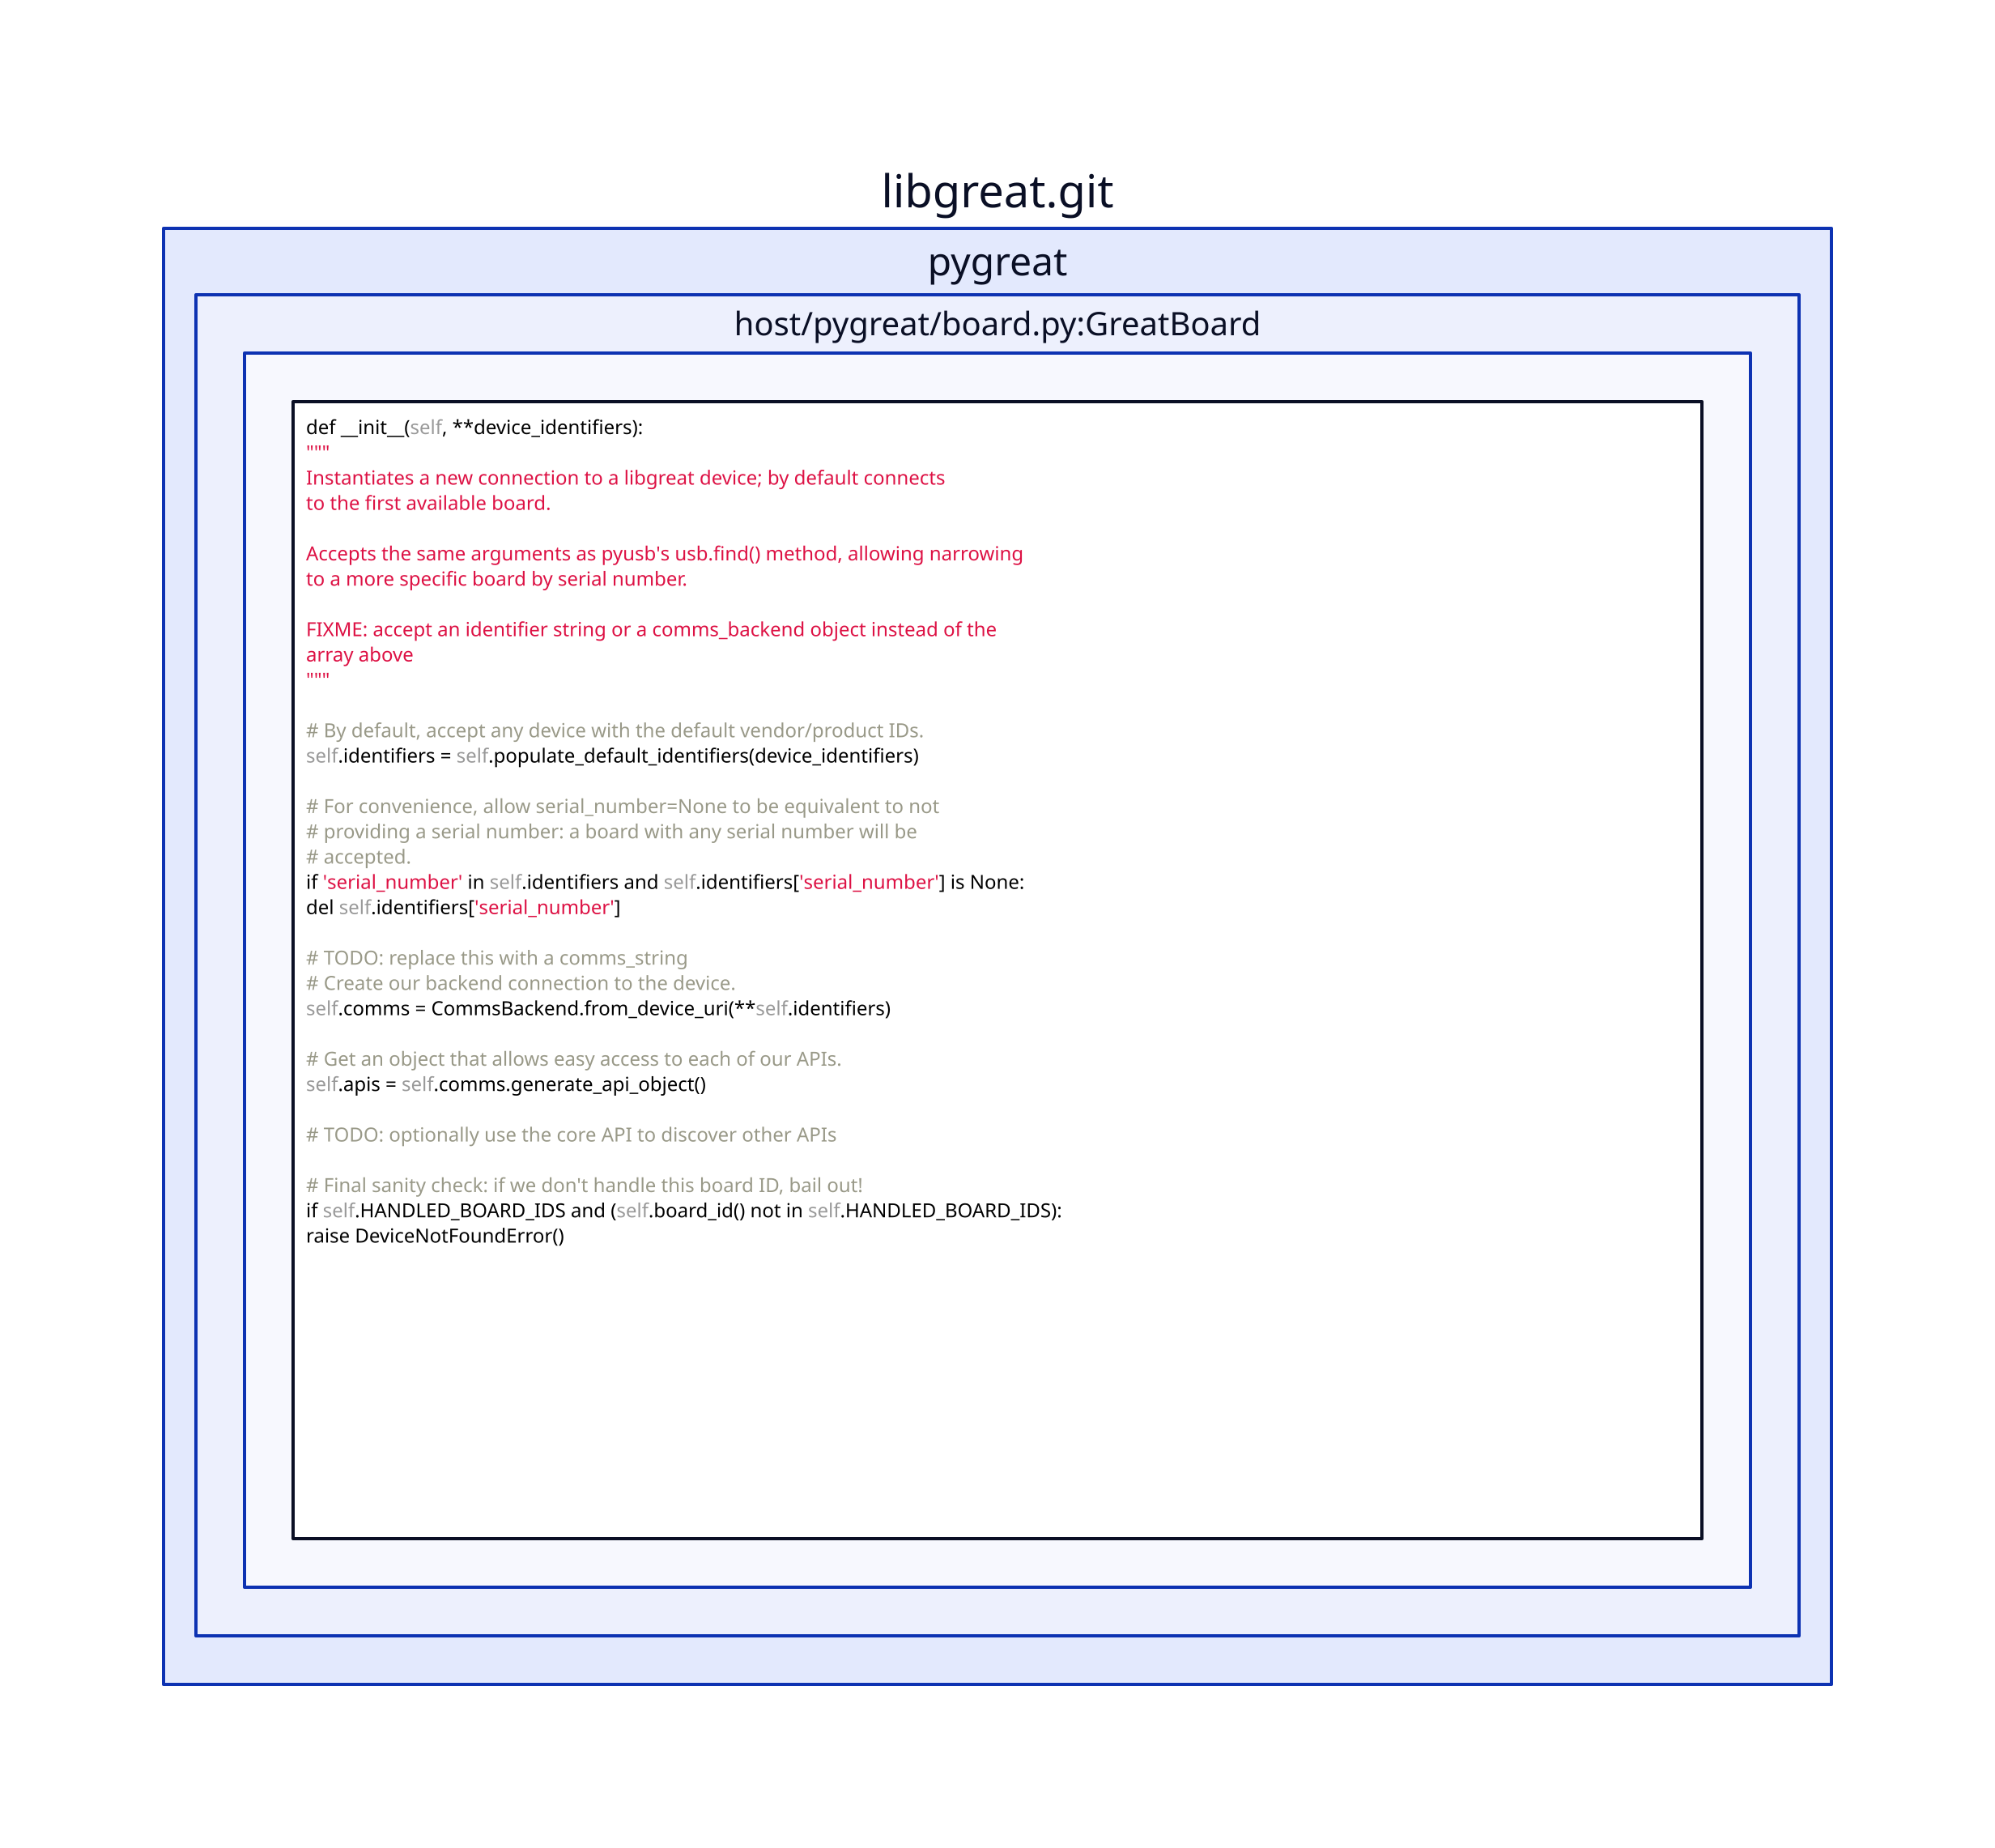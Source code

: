 libgreat_git: libgreat.git

# - libgreat.git/host/pygreat/board.py ----------------------------------------

libgreat_git.pygreat.GreatBoard: host/pygreat/board.py:GreatBoard
libgreat_git.pygreat.GreatBoard: {
    __init__: |python
        def __init__(self, **device_identifiers):
            """
            Instantiates a new connection to a libgreat device; by default connects
            to the first available board.

            Accepts the same arguments as pyusb's usb.find() method, allowing narrowing
            to a more specific board by serial number.

            FIXME: accept an identifier string or a comms_backend object instead of the
            array above
            """

            # By default, accept any device with the default vendor/product IDs.
            self.identifiers = self.populate_default_identifiers(device_identifiers)

            # For convenience, allow serial_number=None to be equivalent to not
            # providing a serial number: a board with any serial number will be
            # accepted.
            if 'serial_number' in self.identifiers and self.identifiers['serial_number'] is None:
                del self.identifiers['serial_number']

            # TODO: replace this with a comms_string
            # Create our backend connection to the device.
            self.comms = CommsBackend.from_device_uri(**self.identifiers)

            # Get an object that allows easy access to each of our APIs.
            self.apis = self.comms.generate_api_object()

            # TODO: optionally use the core API to discover other APIs

            # Final sanity check: if we don't handle this board ID, bail out!
            if self.HANDLED_BOARD_IDS and (self.board_id() not in self.HANDLED_BOARD_IDS):
                raise DeviceNotFoundError()
    |
}
